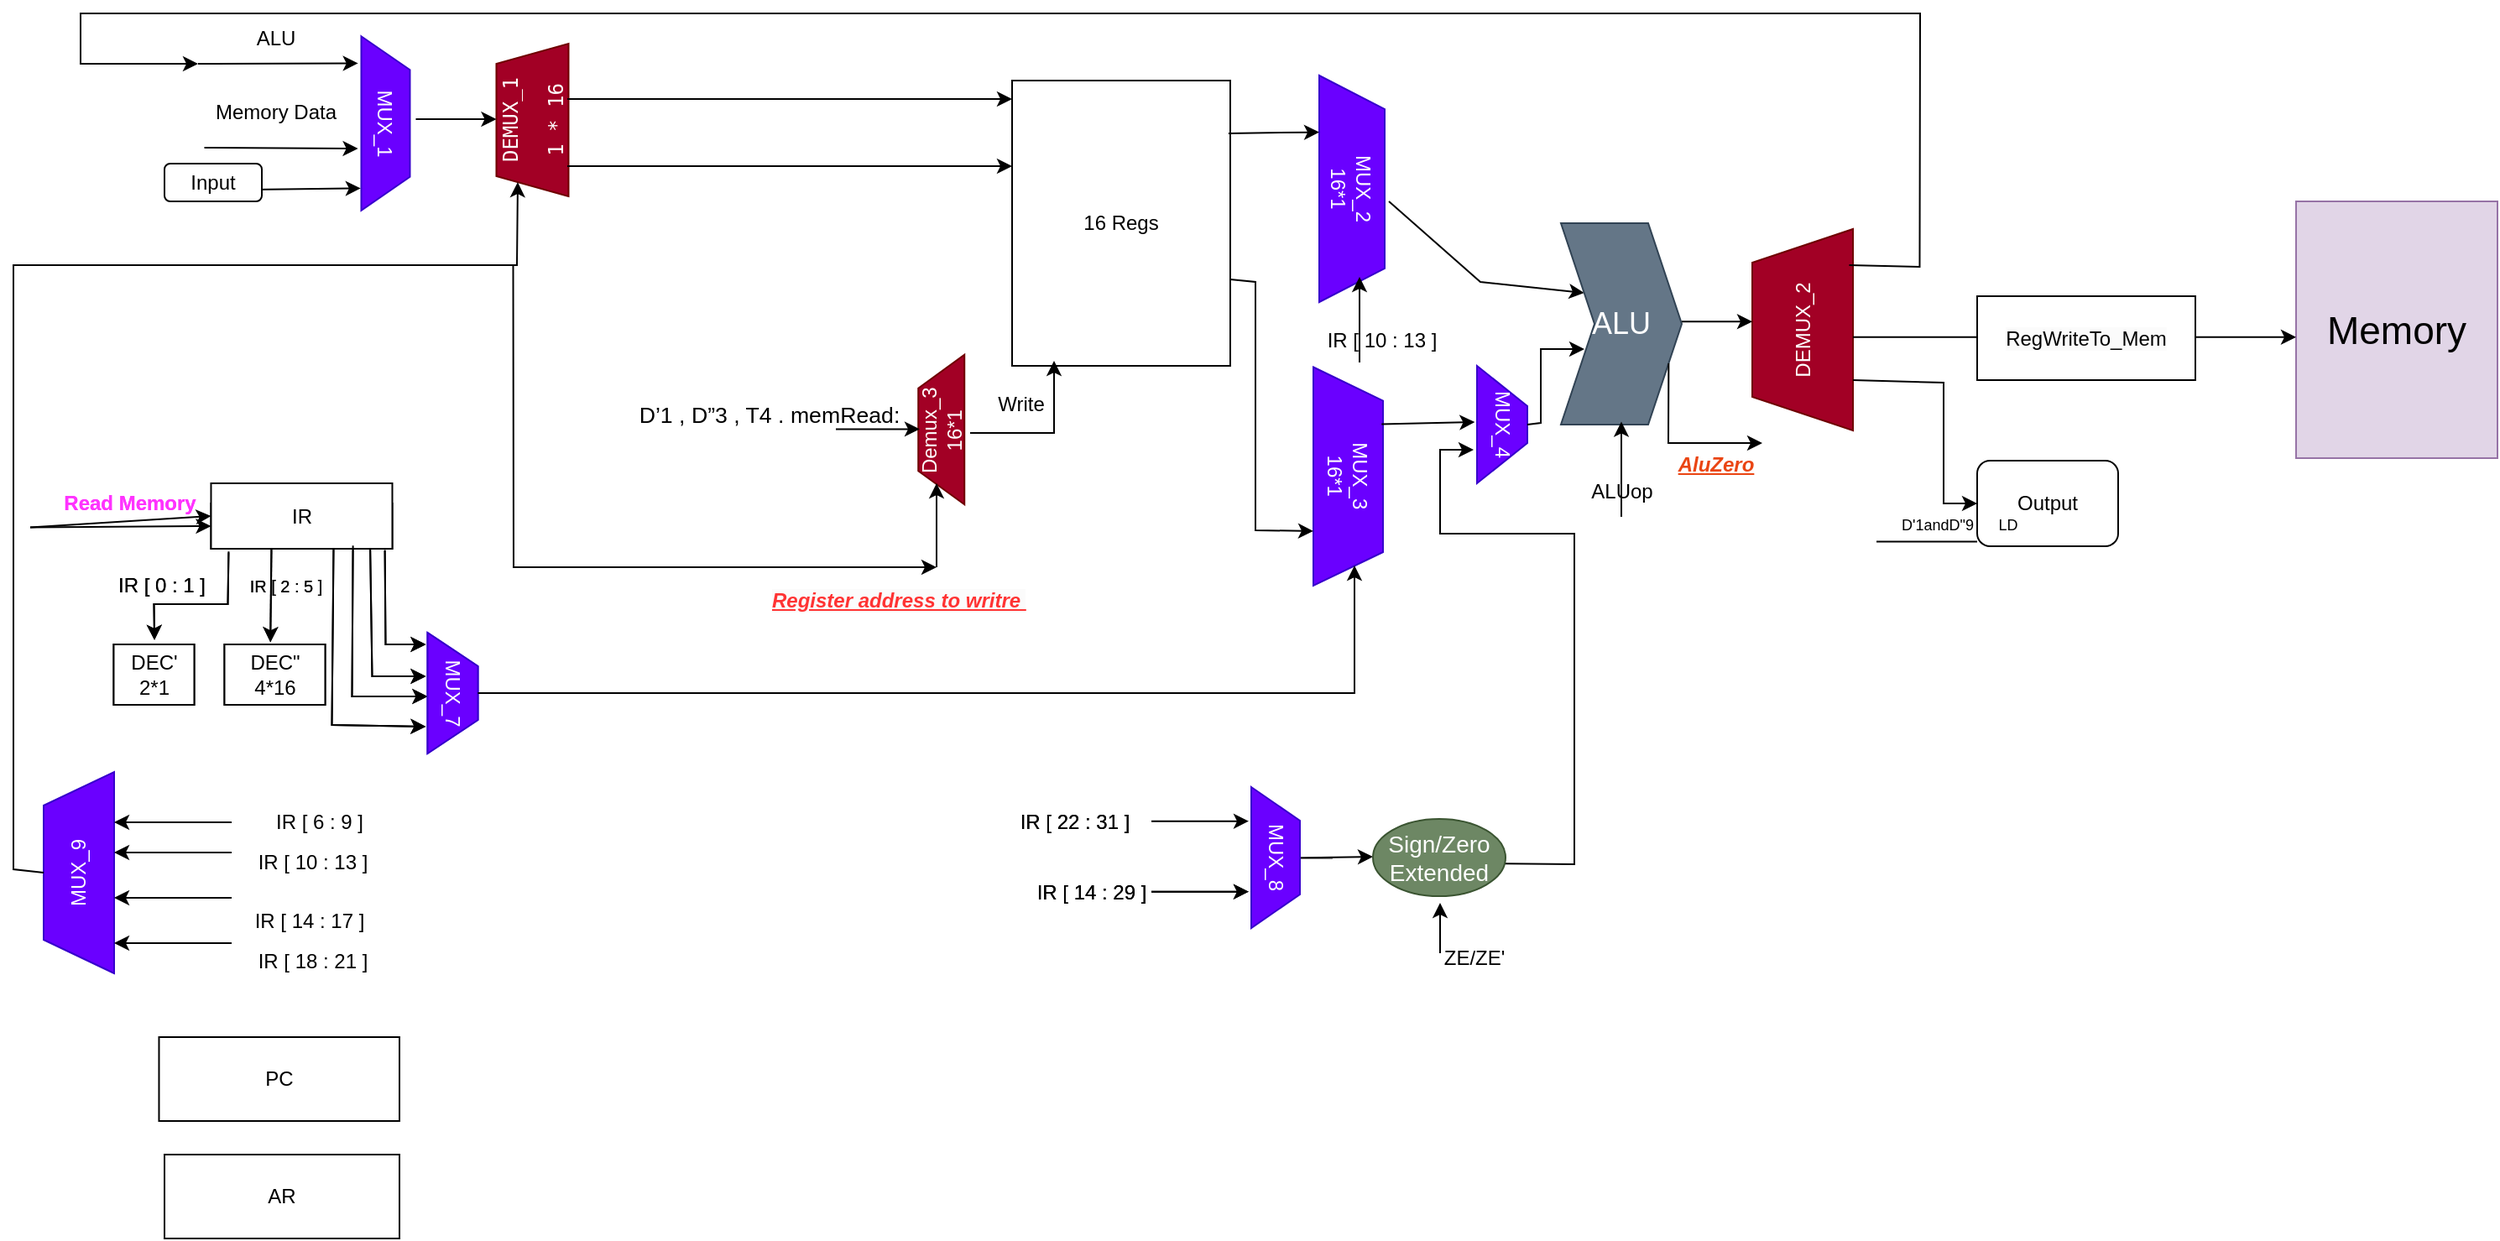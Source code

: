 <mxfile version="22.1.16" type="github">
  <diagram name="Page-1" id="Bb-EMWeqlnFe7wZa1K4K">
    <mxGraphModel dx="1363" dy="1764" grid="1" gridSize="10" guides="1" tooltips="1" connect="1" arrows="1" fold="1" page="1" pageScale="1" pageWidth="1100" pageHeight="850" math="0" shadow="0">
      <root>
        <mxCell id="0" />
        <mxCell id="1" parent="0" />
        <mxCell id="euj-i1NuRjFge6NPLihV-1" value="IR" style="rounded=0;whiteSpace=wrap;html=1;" parent="1" vertex="1">
          <mxGeometry x="147.74" y="-548" width="108" height="27" as="geometry" />
        </mxCell>
        <mxCell id="euj-i1NuRjFge6NPLihV-2" value="" style="endArrow=classic;html=1;rounded=0;exitX=0.095;exitY=1.063;exitDx=0;exitDy=0;exitPerimeter=0;entryX=0;entryY=0.5;entryDx=0;entryDy=0;" parent="1" target="euj-i1NuRjFge6NPLihV-1" edge="1">
          <mxGeometry width="50" height="50" relative="1" as="geometry">
            <mxPoint x="40" y="-533.748" as="sourcePoint" />
            <mxPoint x="147.74" y="-536" as="targetPoint" />
          </mxGeometry>
        </mxCell>
        <mxCell id="euj-i1NuRjFge6NPLihV-3" value="&lt;font color=&quot;#ff33ff&quot;&gt;Read Memory&lt;br&gt;&lt;/font&gt;" style="text;html=1;align=center;verticalAlign=middle;resizable=0;points=[];autosize=1;strokeColor=none;fillColor=none;fontStyle=1" parent="1" vertex="1">
          <mxGeometry x="45.24" y="-560" width="108" height="24" as="geometry" />
        </mxCell>
        <mxCell id="euj-i1NuRjFge6NPLihV-4" value="DEC&#39;&lt;br&gt;2*1" style="rounded=0;whiteSpace=wrap;html=1;" parent="1" vertex="1">
          <mxGeometry x="89.74" y="-464" width="48" height="36" as="geometry" />
        </mxCell>
        <mxCell id="euj-i1NuRjFge6NPLihV-5" value="DEC&quot;&lt;br&gt;4*16" style="rounded=0;whiteSpace=wrap;html=1;" parent="1" vertex="1">
          <mxGeometry x="155.74" y="-464" width="60" height="36" as="geometry" />
        </mxCell>
        <mxCell id="euj-i1NuRjFge6NPLihV-6" value="" style="endArrow=classic;html=1;rounded=0;entryX=0.506;entryY=-0.072;entryDx=0;entryDy=0;entryPerimeter=0;exitX=0.097;exitY=1.059;exitDx=0;exitDy=0;exitPerimeter=0;" parent="1" source="euj-i1NuRjFge6NPLihV-1" target="euj-i1NuRjFge6NPLihV-4" edge="1">
          <mxGeometry width="50" height="50" relative="1" as="geometry">
            <mxPoint x="159.23" y="-521" as="sourcePoint" />
            <mxPoint x="159.23" y="-476" as="targetPoint" />
            <Array as="points">
              <mxPoint x="157.74" y="-488" />
              <mxPoint x="113.74" y="-488" />
            </Array>
          </mxGeometry>
        </mxCell>
        <mxCell id="euj-i1NuRjFge6NPLihV-7" value="" style="endArrow=classic;html=1;rounded=0;exitX=0.611;exitY=1;exitDx=0;exitDy=0;exitPerimeter=0;entryX=0.456;entryY=-0.036;entryDx=0;entryDy=0;entryPerimeter=0;" parent="1" target="euj-i1NuRjFge6NPLihV-5" edge="1">
          <mxGeometry width="50" height="50" relative="1" as="geometry">
            <mxPoint x="183.738" y="-521.0" as="sourcePoint" />
            <mxPoint x="183.75" y="-476" as="targetPoint" />
          </mxGeometry>
        </mxCell>
        <mxCell id="euj-i1NuRjFge6NPLihV-8" value="" style="endArrow=classic;html=1;rounded=0;exitX=0.959;exitY=1.028;exitDx=0;exitDy=0;exitPerimeter=0;entryX=0.12;entryY=1.02;entryDx=0;entryDy=0;entryPerimeter=0;" parent="1" source="euj-i1NuRjFge6NPLihV-1" edge="1">
          <mxGeometry width="50" height="50" relative="1" as="geometry">
            <mxPoint x="231.74" y="-414" as="sourcePoint" />
            <mxPoint x="275.74" y="-464" as="targetPoint" />
            <Array as="points">
              <mxPoint x="251.74" y="-464" />
            </Array>
          </mxGeometry>
        </mxCell>
        <mxCell id="euj-i1NuRjFge6NPLihV-9" value="" style="endArrow=classic;html=1;rounded=0;exitX=0.878;exitY=0.99;exitDx=0;exitDy=0;exitPerimeter=0;entryX=0.391;entryY=1.028;entryDx=0;entryDy=0;entryPerimeter=0;" parent="1" source="euj-i1NuRjFge6NPLihV-1" edge="1">
          <mxGeometry width="50" height="50" relative="1" as="geometry">
            <mxPoint x="231.74" y="-414" as="sourcePoint" />
            <mxPoint x="275.74" y="-445" as="targetPoint" />
            <Array as="points">
              <mxPoint x="243.74" y="-445" />
            </Array>
          </mxGeometry>
        </mxCell>
        <mxCell id="euj-i1NuRjFge6NPLihV-10" value="" style="endArrow=classic;html=1;rounded=0;exitX=0.783;exitY=0.952;exitDx=0;exitDy=0;entryX=0.391;entryY=1.028;entryDx=0;entryDy=0;entryPerimeter=0;exitPerimeter=0;" parent="1" source="euj-i1NuRjFge6NPLihV-1" edge="1">
          <mxGeometry width="50" height="50" relative="1" as="geometry">
            <mxPoint x="243.74" y="-509" as="sourcePoint" />
            <mxPoint x="276.74" y="-433" as="targetPoint" />
            <Array as="points">
              <mxPoint x="231.74" y="-433" />
            </Array>
          </mxGeometry>
        </mxCell>
        <mxCell id="euj-i1NuRjFge6NPLihV-11" value="" style="endArrow=classic;html=1;rounded=0;exitX=0.783;exitY=0.952;exitDx=0;exitDy=0;entryX=0.804;entryY=1.028;entryDx=0;entryDy=0;entryPerimeter=0;exitPerimeter=0;" parent="1" edge="1">
          <mxGeometry width="50" height="50" relative="1" as="geometry">
            <mxPoint x="220.74" y="-521" as="sourcePoint" />
            <mxPoint x="275.74" y="-415" as="targetPoint" />
            <Array as="points">
              <mxPoint x="219.74" y="-416" />
            </Array>
          </mxGeometry>
        </mxCell>
        <mxCell id="euj-i1NuRjFge6NPLihV-12" value="IR [ 0 : 1 ]" style="text;html=1;align=center;verticalAlign=middle;resizable=0;points=[];autosize=1;strokeColor=none;fillColor=none;" parent="1" vertex="1">
          <mxGeometry x="75.74" y="-511" width="84" height="24" as="geometry" />
        </mxCell>
        <mxCell id="euj-i1NuRjFge6NPLihV-13" value="&lt;font style=&quot;font-size: 10px;&quot;&gt;IR [ 2 : 5 ]&lt;/font&gt;" style="text;html=1;align=center;verticalAlign=middle;resizable=0;points=[];autosize=1;strokeColor=none;fillColor=none;rotation=0;" parent="1" vertex="1">
          <mxGeometry x="155.74" y="-511" width="72" height="24" as="geometry" />
        </mxCell>
        <mxCell id="euj-i1NuRjFge6NPLihV-14" value="MUX_7" style="shape=trapezoid;perimeter=trapezoidPerimeter;whiteSpace=wrap;html=1;fixedSize=1;rotation=90;fillColor=#6a00ff;fontColor=#ffffff;strokeColor=#3700CC;" parent="1" vertex="1">
          <mxGeometry x="255.74" y="-450" width="72" height="30" as="geometry" />
        </mxCell>
        <mxCell id="euj-i1NuRjFge6NPLihV-16" value="" style="endArrow=classic;html=1;rounded=0;" parent="1" edge="1">
          <mxGeometry width="50" height="50" relative="1" as="geometry">
            <mxPoint x="708" y="-358.66" as="sourcePoint" />
            <mxPoint x="766" y="-358.66" as="targetPoint" />
          </mxGeometry>
        </mxCell>
        <mxCell id="euj-i1NuRjFge6NPLihV-17" value="" style="endArrow=classic;html=1;rounded=0;" parent="1" edge="1">
          <mxGeometry width="50" height="50" relative="1" as="geometry">
            <mxPoint x="708" y="-316.64" as="sourcePoint" />
            <mxPoint x="766" y="-316.64" as="targetPoint" />
          </mxGeometry>
        </mxCell>
        <mxCell id="euj-i1NuRjFge6NPLihV-18" value="IR [ 14 : 29 ]" style="text;html=1;align=center;verticalAlign=middle;resizable=0;points=[];autosize=1;strokeColor=none;fillColor=none;" parent="1" vertex="1">
          <mxGeometry x="624" y="-327.64" width="96" height="24" as="geometry" />
        </mxCell>
        <mxCell id="euj-i1NuRjFge6NPLihV-20" value="IR [ 22 : 31 ]" style="text;html=1;align=center;verticalAlign=middle;resizable=0;points=[];autosize=1;strokeColor=none;fillColor=none;" parent="1" vertex="1">
          <mxGeometry x="614" y="-370.35" width="96" height="24" as="geometry" />
        </mxCell>
        <mxCell id="euj-i1NuRjFge6NPLihV-21" value="IR" style="rounded=0;whiteSpace=wrap;html=1;" parent="1" vertex="1">
          <mxGeometry x="147.74" y="-560" width="108" height="39" as="geometry" />
        </mxCell>
        <mxCell id="euj-i1NuRjFge6NPLihV-22" value="" style="endArrow=classic;html=1;rounded=0;exitX=0.095;exitY=1.063;exitDx=0;exitDy=0;exitPerimeter=0;entryX=0;entryY=0.5;entryDx=0;entryDy=0;" parent="1" target="euj-i1NuRjFge6NPLihV-21" edge="1">
          <mxGeometry width="50" height="50" relative="1" as="geometry">
            <mxPoint x="40" y="-533.748" as="sourcePoint" />
            <mxPoint x="147.74" y="-536" as="targetPoint" />
          </mxGeometry>
        </mxCell>
        <mxCell id="euj-i1NuRjFge6NPLihV-23" value="&lt;font color=&quot;#ff33ff&quot;&gt;Read Memory&lt;br&gt;&lt;/font&gt;" style="text;html=1;align=center;verticalAlign=middle;resizable=0;points=[];autosize=1;strokeColor=none;fillColor=none;fontStyle=1" parent="1" vertex="1">
          <mxGeometry x="45.24" y="-560" width="108" height="24" as="geometry" />
        </mxCell>
        <mxCell id="euj-i1NuRjFge6NPLihV-24" value="DEC&#39;&lt;br&gt;2*1" style="rounded=0;whiteSpace=wrap;html=1;" parent="1" vertex="1">
          <mxGeometry x="89.74" y="-464" width="48" height="36" as="geometry" />
        </mxCell>
        <mxCell id="euj-i1NuRjFge6NPLihV-25" value="DEC&quot;&lt;br&gt;4*16" style="rounded=0;whiteSpace=wrap;html=1;" parent="1" vertex="1">
          <mxGeometry x="155.74" y="-464" width="60" height="36" as="geometry" />
        </mxCell>
        <mxCell id="euj-i1NuRjFge6NPLihV-26" value="" style="endArrow=classic;html=1;rounded=0;entryX=0.506;entryY=-0.072;entryDx=0;entryDy=0;entryPerimeter=0;exitX=0.097;exitY=1.059;exitDx=0;exitDy=0;exitPerimeter=0;" parent="1" source="euj-i1NuRjFge6NPLihV-21" target="euj-i1NuRjFge6NPLihV-24" edge="1">
          <mxGeometry width="50" height="50" relative="1" as="geometry">
            <mxPoint x="159.23" y="-521" as="sourcePoint" />
            <mxPoint x="159.23" y="-476" as="targetPoint" />
            <Array as="points">
              <mxPoint x="157.74" y="-488" />
              <mxPoint x="113.74" y="-488" />
            </Array>
          </mxGeometry>
        </mxCell>
        <mxCell id="euj-i1NuRjFge6NPLihV-27" value="" style="endArrow=classic;html=1;rounded=0;exitX=0.611;exitY=1;exitDx=0;exitDy=0;exitPerimeter=0;entryX=0.456;entryY=-0.036;entryDx=0;entryDy=0;entryPerimeter=0;" parent="1" target="euj-i1NuRjFge6NPLihV-25" edge="1">
          <mxGeometry width="50" height="50" relative="1" as="geometry">
            <mxPoint x="183.738" y="-521.0" as="sourcePoint" />
            <mxPoint x="183.75" y="-476" as="targetPoint" />
          </mxGeometry>
        </mxCell>
        <mxCell id="euj-i1NuRjFge6NPLihV-28" value="" style="endArrow=classic;html=1;rounded=0;exitX=0.959;exitY=1.028;exitDx=0;exitDy=0;exitPerimeter=0;entryX=0.12;entryY=1.02;entryDx=0;entryDy=0;entryPerimeter=0;" parent="1" source="euj-i1NuRjFge6NPLihV-21" edge="1">
          <mxGeometry width="50" height="50" relative="1" as="geometry">
            <mxPoint x="231.74" y="-414" as="sourcePoint" />
            <mxPoint x="275.74" y="-464" as="targetPoint" />
            <Array as="points">
              <mxPoint x="251.74" y="-464" />
            </Array>
          </mxGeometry>
        </mxCell>
        <mxCell id="euj-i1NuRjFge6NPLihV-29" value="" style="endArrow=classic;html=1;rounded=0;exitX=0.878;exitY=0.99;exitDx=0;exitDy=0;exitPerimeter=0;entryX=0.391;entryY=1.028;entryDx=0;entryDy=0;entryPerimeter=0;" parent="1" source="euj-i1NuRjFge6NPLihV-21" edge="1">
          <mxGeometry width="50" height="50" relative="1" as="geometry">
            <mxPoint x="231.74" y="-414" as="sourcePoint" />
            <mxPoint x="275.74" y="-445" as="targetPoint" />
            <Array as="points">
              <mxPoint x="243.74" y="-445" />
            </Array>
          </mxGeometry>
        </mxCell>
        <mxCell id="euj-i1NuRjFge6NPLihV-30" value="" style="endArrow=classic;html=1;rounded=0;exitX=0.783;exitY=0.952;exitDx=0;exitDy=0;entryX=0.391;entryY=1.028;entryDx=0;entryDy=0;entryPerimeter=0;exitPerimeter=0;" parent="1" source="euj-i1NuRjFge6NPLihV-21" edge="1">
          <mxGeometry width="50" height="50" relative="1" as="geometry">
            <mxPoint x="243.74" y="-509" as="sourcePoint" />
            <mxPoint x="276.74" y="-433" as="targetPoint" />
            <Array as="points">
              <mxPoint x="231.74" y="-433" />
            </Array>
          </mxGeometry>
        </mxCell>
        <mxCell id="euj-i1NuRjFge6NPLihV-31" value="" style="endArrow=classic;html=1;rounded=0;exitX=0.783;exitY=0.952;exitDx=0;exitDy=0;entryX=0.804;entryY=1.028;entryDx=0;entryDy=0;entryPerimeter=0;exitPerimeter=0;" parent="1" edge="1">
          <mxGeometry width="50" height="50" relative="1" as="geometry">
            <mxPoint x="220.74" y="-521" as="sourcePoint" />
            <mxPoint x="275.74" y="-415" as="targetPoint" />
            <Array as="points">
              <mxPoint x="219.74" y="-416" />
            </Array>
          </mxGeometry>
        </mxCell>
        <mxCell id="euj-i1NuRjFge6NPLihV-32" value="IR [ 0 : 1 ]" style="text;html=1;align=center;verticalAlign=middle;resizable=0;points=[];autosize=1;strokeColor=none;fillColor=none;" parent="1" vertex="1">
          <mxGeometry x="75.74" y="-511" width="84" height="24" as="geometry" />
        </mxCell>
        <mxCell id="euj-i1NuRjFge6NPLihV-33" value="&lt;font style=&quot;font-size: 10px;&quot;&gt;IR [ 2 : 5 ]&lt;/font&gt;" style="text;html=1;align=center;verticalAlign=middle;resizable=0;points=[];autosize=1;strokeColor=none;fillColor=none;rotation=0;" parent="1" vertex="1">
          <mxGeometry x="155.74" y="-511" width="72" height="24" as="geometry" />
        </mxCell>
        <mxCell id="euj-i1NuRjFge6NPLihV-34" value="MUX_7" style="shape=trapezoid;perimeter=trapezoidPerimeter;whiteSpace=wrap;html=1;fixedSize=1;rotation=90;fillColor=#6a00ff;fontColor=#ffffff;strokeColor=#3700CC;" parent="1" vertex="1">
          <mxGeometry x="255.74" y="-450" width="72" height="30" as="geometry" />
        </mxCell>
        <mxCell id="euj-i1NuRjFge6NPLihV-35" value="" style="endArrow=classic;html=1;rounded=0;" parent="1" edge="1">
          <mxGeometry width="50" height="50" relative="1" as="geometry">
            <mxPoint x="816" y="-336.79" as="sourcePoint" />
            <mxPoint x="840" y="-337.5" as="targetPoint" />
            <Array as="points">
              <mxPoint x="792" y="-336.79" />
            </Array>
          </mxGeometry>
        </mxCell>
        <mxCell id="euj-i1NuRjFge6NPLihV-37" value="" style="endArrow=classic;html=1;rounded=0;" parent="1" edge="1">
          <mxGeometry width="50" height="50" relative="1" as="geometry">
            <mxPoint x="708" y="-316.64" as="sourcePoint" />
            <mxPoint x="766" y="-316.64" as="targetPoint" />
          </mxGeometry>
        </mxCell>
        <mxCell id="euj-i1NuRjFge6NPLihV-38" value="IR [ 14 : 29 ]" style="text;html=1;align=center;verticalAlign=middle;resizable=0;points=[];autosize=1;strokeColor=none;fillColor=none;" parent="1" vertex="1">
          <mxGeometry x="624" y="-327.64" width="96" height="24" as="geometry" />
        </mxCell>
        <mxCell id="euj-i1NuRjFge6NPLihV-39" value="&lt;font style=&quot;font-size: 14px;&quot;&gt;Sign/Zero Extended&lt;/font&gt;" style="ellipse;whiteSpace=wrap;html=1;fillColor=#6d8764;strokeColor=#3A5431;fontColor=#ffffff;" parent="1" vertex="1">
          <mxGeometry x="840" y="-360" width="79" height="46" as="geometry" />
        </mxCell>
        <mxCell id="euj-i1NuRjFge6NPLihV-40" value="IR [ 22 : 31 ]" style="text;html=1;align=center;verticalAlign=middle;resizable=0;points=[];autosize=1;strokeColor=none;fillColor=none;" parent="1" vertex="1">
          <mxGeometry x="614" y="-370.35" width="96" height="24" as="geometry" />
        </mxCell>
        <mxCell id="euj-i1NuRjFge6NPLihV-41" value="MUX_8" style="shape=trapezoid;perimeter=trapezoidPerimeter;whiteSpace=wrap;html=1;fixedSize=1;rotation=90;fillColor=#6a00ff;fontColor=#ffffff;strokeColor=#3700CC;" parent="1" vertex="1">
          <mxGeometry x="740" y="-351.5" width="84" height="29" as="geometry" />
        </mxCell>
        <mxCell id="euj-i1NuRjFge6NPLihV-44" value="" style="rounded=0;whiteSpace=wrap;html=1;" parent="1" vertex="1">
          <mxGeometry x="625" y="-800" width="130" height="170" as="geometry" />
        </mxCell>
        <mxCell id="euj-i1NuRjFge6NPLihV-45" value="16 Regs" style="text;html=1;strokeColor=none;fillColor=none;align=center;verticalAlign=middle;whiteSpace=wrap;rounded=0;" parent="1" vertex="1">
          <mxGeometry x="660" y="-730" width="60" height="30" as="geometry" />
        </mxCell>
        <mxCell id="euj-i1NuRjFge6NPLihV-52" value="" style="endArrow=none;html=1;rounded=0;" parent="1" edge="1">
          <mxGeometry width="50" height="50" relative="1" as="geometry">
            <mxPoint x="915" y="-600.5" as="sourcePoint" />
            <mxPoint x="915" y="-600.5" as="targetPoint" />
            <Array as="points" />
          </mxGeometry>
        </mxCell>
        <mxCell id="euj-i1NuRjFge6NPLihV-57" value="MUX_2&lt;br&gt;16*1&lt;br&gt;" style="shape=trapezoid;perimeter=trapezoidPerimeter;whiteSpace=wrap;html=1;fixedSize=1;rotation=90;fillColor=#6a00ff;fontColor=#ffffff;strokeColor=#3700CC;" parent="1" vertex="1">
          <mxGeometry x="760" y="-755" width="135" height="39" as="geometry" />
        </mxCell>
        <mxCell id="euj-i1NuRjFge6NPLihV-58" value="MUX_3&lt;br&gt;16*1&lt;br&gt;" style="shape=trapezoid;perimeter=trapezoidPerimeter;whiteSpace=wrap;html=1;fixedSize=1;rotation=90;fillColor=#6a00ff;fontColor=#ffffff;strokeColor=#3700CC;" parent="1" vertex="1">
          <mxGeometry x="760.12" y="-584.87" width="130.25" height="41.5" as="geometry" />
        </mxCell>
        <mxCell id="euj-i1NuRjFge6NPLihV-59" value="" style="endArrow=classic;html=1;rounded=0;entryX=0;entryY=0.25;entryDx=0;entryDy=0;" parent="1" target="euj-i1NuRjFge6NPLihV-61" edge="1">
          <mxGeometry width="50" height="50" relative="1" as="geometry">
            <mxPoint x="849.5" y="-728" as="sourcePoint" />
            <mxPoint x="957" y="-692" as="targetPoint" />
            <Array as="points">
              <mxPoint x="904" y="-680" />
            </Array>
          </mxGeometry>
        </mxCell>
        <mxCell id="euj-i1NuRjFge6NPLihV-60" value="" style="endArrow=classic;html=1;rounded=0;entryX=0.479;entryY=1.044;entryDx=0;entryDy=0;entryPerimeter=0;exitX=0.211;exitY=0.021;exitDx=0;exitDy=0;exitPerimeter=0;" parent="1" target="euj-i1NuRjFge6NPLihV-68" edge="1">
          <mxGeometry width="50" height="50" relative="1" as="geometry">
            <mxPoint x="845.124" y="-595.202" as="sourcePoint" />
            <mxPoint x="904.55" y="-596" as="targetPoint" />
            <Array as="points" />
          </mxGeometry>
        </mxCell>
        <mxCell id="euj-i1NuRjFge6NPLihV-61" value="&lt;font style=&quot;font-size: 18px;&quot;&gt;ALU&lt;/font&gt;" style="shape=step;perimeter=stepPerimeter;whiteSpace=wrap;html=1;fixedSize=1;fillColor=#647687;fontColor=#ffffff;strokeColor=#314354;" parent="1" vertex="1">
          <mxGeometry x="952" y="-715" width="72" height="120" as="geometry" />
        </mxCell>
        <mxCell id="euj-i1NuRjFge6NPLihV-62" value="DEMUX_2" style="shape=trapezoid;perimeter=trapezoidPerimeter;whiteSpace=wrap;html=1;fixedSize=1;rotation=-90;fillColor=#a20025;fontColor=#ffffff;strokeColor=#6F0000;" parent="1" vertex="1">
          <mxGeometry x="1036" y="-681.5" width="120" height="60" as="geometry" />
        </mxCell>
        <mxCell id="euj-i1NuRjFge6NPLihV-63" value="" style="endArrow=classic;html=1;rounded=0;" parent="1" edge="1">
          <mxGeometry width="50" height="50" relative="1" as="geometry">
            <mxPoint x="1024" y="-656.36" as="sourcePoint" />
            <mxPoint x="1066" y="-656.36" as="targetPoint" />
          </mxGeometry>
        </mxCell>
        <mxCell id="euj-i1NuRjFge6NPLihV-64" value="" style="endArrow=classic;html=1;rounded=0;" parent="1" edge="1">
          <mxGeometry width="50" height="50" relative="1" as="geometry">
            <mxPoint x="832" y="-632" as="sourcePoint" />
            <mxPoint x="832" y="-683" as="targetPoint" />
          </mxGeometry>
        </mxCell>
        <mxCell id="euj-i1NuRjFge6NPLihV-67" value="Output" style="rounded=1;whiteSpace=wrap;html=1;" parent="1" vertex="1">
          <mxGeometry x="1200" y="-573.5" width="84" height="51" as="geometry" />
        </mxCell>
        <mxCell id="euj-i1NuRjFge6NPLihV-68" value="MUX_4" style="shape=trapezoid;perimeter=trapezoidPerimeter;whiteSpace=wrap;html=1;fixedSize=1;rotation=90;size=24;fillColor=#6a00ff;fontColor=#ffffff;strokeColor=#3700CC;" parent="1" vertex="1">
          <mxGeometry x="882" y="-610" width="70" height="30" as="geometry" />
        </mxCell>
        <mxCell id="euj-i1NuRjFge6NPLihV-69" value="" style="endArrow=classic;html=1;rounded=0;exitX=0.5;exitY=0;exitDx=0;exitDy=0;" parent="1" source="euj-i1NuRjFge6NPLihV-68" edge="1">
          <mxGeometry width="50" height="50" relative="1" as="geometry">
            <mxPoint x="916" y="-590" as="sourcePoint" />
            <mxPoint x="966" y="-640" as="targetPoint" />
            <Array as="points">
              <mxPoint x="940" y="-596" />
              <mxPoint x="940" y="-640" />
            </Array>
          </mxGeometry>
        </mxCell>
        <mxCell id="euj-i1NuRjFge6NPLihV-70" value="" style="endArrow=none;html=1;rounded=0;" parent="1" edge="1">
          <mxGeometry width="50" height="50" relative="1" as="geometry">
            <mxPoint x="856" y="-596" as="sourcePoint" />
            <mxPoint x="856" y="-596" as="targetPoint" />
            <Array as="points" />
          </mxGeometry>
        </mxCell>
        <mxCell id="euj-i1NuRjFge6NPLihV-71" value="" style="endArrow=none;html=1;rounded=0;" parent="1" edge="1">
          <mxGeometry width="50" height="50" relative="1" as="geometry">
            <mxPoint x="1140" y="-525.25" as="sourcePoint" />
            <mxPoint x="1200" y="-525.25" as="targetPoint" />
          </mxGeometry>
        </mxCell>
        <mxCell id="euj-i1NuRjFge6NPLihV-72" value="&lt;font style=&quot;font-size: 9px;&quot;&gt;D&#39;1andD&quot;9&lt;/font&gt;" style="text;html=1;align=center;verticalAlign=middle;resizable=0;points=[];autosize=1;strokeColor=none;fillColor=none;" parent="1" vertex="1">
          <mxGeometry x="1140" y="-548" width="72" height="24" as="geometry" />
        </mxCell>
        <mxCell id="euj-i1NuRjFge6NPLihV-73" value="&lt;font style=&quot;font-size: 9px;&quot;&gt;LD&lt;/font&gt;" style="text;html=1;align=center;verticalAlign=middle;resizable=0;points=[];autosize=1;strokeColor=none;fillColor=none;" parent="1" vertex="1">
          <mxGeometry x="1200" y="-548" width="36" height="24" as="geometry" />
        </mxCell>
        <mxCell id="euj-i1NuRjFge6NPLihV-74" value="" style="endArrow=classic;html=1;rounded=0;" parent="1" edge="1">
          <mxGeometry width="50" height="50" relative="1" as="geometry">
            <mxPoint x="988" y="-540" as="sourcePoint" />
            <mxPoint x="988" y="-596.75" as="targetPoint" />
            <Array as="points">
              <mxPoint x="988" y="-547" />
            </Array>
          </mxGeometry>
        </mxCell>
        <mxCell id="euj-i1NuRjFge6NPLihV-75" value="ALUop" style="text;html=1;align=center;verticalAlign=middle;resizable=0;points=[];autosize=1;strokeColor=none;fillColor=none;" parent="1" vertex="1">
          <mxGeometry x="958" y="-567.37" width="60" height="24" as="geometry" />
        </mxCell>
        <mxCell id="euj-i1NuRjFge6NPLihV-76" value="" style="endArrow=classic;html=1;rounded=0;exitX=1;exitY=0.75;exitDx=0;exitDy=0;" parent="1" source="euj-i1NuRjFge6NPLihV-61" edge="1">
          <mxGeometry width="50" height="50" relative="1" as="geometry">
            <mxPoint x="1036" y="-618" as="sourcePoint" />
            <mxPoint x="1072" y="-584" as="targetPoint" />
            <Array as="points">
              <mxPoint x="1016" y="-584" />
            </Array>
          </mxGeometry>
        </mxCell>
        <mxCell id="euj-i1NuRjFge6NPLihV-77" value="&lt;b&gt;&lt;font color=&quot;#ea4513&quot;&gt;&lt;i&gt;&lt;u&gt;AluZero&lt;/u&gt;&lt;/i&gt;&lt;/font&gt;&lt;/b&gt;" style="text;html=1;align=center;verticalAlign=middle;resizable=0;points=[];autosize=1;strokeColor=none;fillColor=none;" parent="1" vertex="1">
          <mxGeometry x="1009" y="-586" width="70" height="30" as="geometry" />
        </mxCell>
        <mxCell id="euj-i1NuRjFge6NPLihV-78" value="" style="endArrow=classic;html=1;rounded=0;exitX=0.992;exitY=0.185;exitDx=0;exitDy=0;entryX=0.25;entryY=1;entryDx=0;entryDy=0;exitPerimeter=0;" parent="1" source="euj-i1NuRjFge6NPLihV-44" target="euj-i1NuRjFge6NPLihV-57" edge="1">
          <mxGeometry width="50" height="50" relative="1" as="geometry">
            <mxPoint x="740" y="-690" as="sourcePoint" />
            <mxPoint x="790" y="-740" as="targetPoint" />
          </mxGeometry>
        </mxCell>
        <mxCell id="euj-i1NuRjFge6NPLihV-79" value="" style="endArrow=classic;html=1;rounded=0;exitX=0.992;exitY=0.185;exitDx=0;exitDy=0;entryX=0.75;entryY=1;entryDx=0;entryDy=0;exitPerimeter=0;" parent="1" target="euj-i1NuRjFge6NPLihV-58" edge="1">
          <mxGeometry width="50" height="50" relative="1" as="geometry">
            <mxPoint x="755" y="-681.5" as="sourcePoint" />
            <mxPoint x="809" y="-681.5" as="targetPoint" />
            <Array as="points">
              <mxPoint x="770" y="-680" />
              <mxPoint x="770" y="-532" />
            </Array>
          </mxGeometry>
        </mxCell>
        <mxCell id="euj-i1NuRjFge6NPLihV-80" value="IR [ 10 : 13 ]" style="text;html=1;align=center;verticalAlign=middle;resizable=0;points=[];autosize=1;strokeColor=none;fillColor=none;rotation=0;" parent="1" vertex="1">
          <mxGeometry x="800.37" y="-660" width="90" height="30" as="geometry" />
        </mxCell>
        <mxCell id="euj-i1NuRjFge6NPLihV-81" value="" style="endArrow=classic;html=1;rounded=0;exitX=0.5;exitY=0;exitDx=0;exitDy=0;" parent="1" source="euj-i1NuRjFge6NPLihV-34" edge="1">
          <mxGeometry width="50" height="50" relative="1" as="geometry">
            <mxPoint x="790" y="-103" as="sourcePoint" />
            <mxPoint x="829" y="-511" as="targetPoint" />
            <Array as="points">
              <mxPoint x="829" y="-435" />
            </Array>
          </mxGeometry>
        </mxCell>
        <mxCell id="euj-i1NuRjFge6NPLihV-84" value="" style="endArrow=classic;html=1;rounded=0;" parent="1" edge="1">
          <mxGeometry width="50" height="50" relative="1" as="geometry">
            <mxPoint x="919" y="-333.35" as="sourcePoint" />
            <mxPoint x="900" y="-580" as="targetPoint" />
            <Array as="points">
              <mxPoint x="960" y="-333" />
              <mxPoint x="960" y="-530" />
              <mxPoint x="880" y="-530" />
              <mxPoint x="880" y="-580" />
            </Array>
          </mxGeometry>
        </mxCell>
        <mxCell id="euj-i1NuRjFge6NPLihV-85" value="&lt;font style=&quot;font-size: 23px;&quot;&gt;Memory&lt;/font&gt;" style="rounded=0;whiteSpace=wrap;html=1;fillColor=#e1d5e7;strokeColor=#9673a6;" parent="1" vertex="1">
          <mxGeometry x="1390" y="-728" width="120" height="153" as="geometry" />
        </mxCell>
        <mxCell id="euj-i1NuRjFge6NPLihV-86" value="" style="endArrow=classic;html=1;rounded=0;exitX=0.5;exitY=1;exitDx=0;exitDy=0;entryX=0;entryY=0.5;entryDx=0;entryDy=0;" parent="1" edge="1">
          <mxGeometry width="50" height="50" relative="1" as="geometry">
            <mxPoint x="1126" y="-647.12" as="sourcePoint" />
            <mxPoint x="1390" y="-647.12" as="targetPoint" />
          </mxGeometry>
        </mxCell>
        <mxCell id="euj-i1NuRjFge6NPLihV-88" value="" style="endArrow=classic;html=1;rounded=0;exitX=0.75;exitY=1;exitDx=0;exitDy=0;" parent="1" edge="1">
          <mxGeometry width="50" height="50" relative="1" as="geometry">
            <mxPoint x="1123.74" y="-690" as="sourcePoint" />
            <mxPoint x="140" y="-810" as="targetPoint" />
            <Array as="points">
              <mxPoint x="1165.74" y="-689" />
              <mxPoint x="1166" y="-840" />
              <mxPoint x="70" y="-840" />
              <mxPoint x="70" y="-810" />
            </Array>
          </mxGeometry>
        </mxCell>
        <mxCell id="euj-i1NuRjFge6NPLihV-89" value="&lt;meta charset=&quot;utf-8&quot;&gt;&lt;span style=&quot;color: rgb(0, 0, 0); font-family: Helvetica; font-size: 12px; font-style: normal; font-variant-ligatures: normal; font-variant-caps: normal; font-weight: 400; letter-spacing: normal; orphans: 2; text-align: center; text-indent: 0px; text-transform: none; widows: 2; word-spacing: 0px; -webkit-text-stroke-width: 0px; background-color: rgb(251, 251, 251); text-decoration-thickness: initial; text-decoration-style: initial; text-decoration-color: initial; float: none; display: inline !important;&quot;&gt;RegWriteTo_Mem&lt;/span&gt;" style="rounded=0;whiteSpace=wrap;html=1;" parent="1" vertex="1">
          <mxGeometry x="1200" y="-671.5" width="130" height="50" as="geometry" />
        </mxCell>
        <mxCell id="euj-i1NuRjFge6NPLihV-90" value="" style="endArrow=classic;html=1;rounded=0;entryX=0;entryY=0.5;entryDx=0;entryDy=0;exitX=0.25;exitY=1;exitDx=0;exitDy=0;" parent="1" source="euj-i1NuRjFge6NPLihV-62" target="euj-i1NuRjFge6NPLihV-67" edge="1">
          <mxGeometry width="50" height="50" relative="1" as="geometry">
            <mxPoint x="1030" y="-630" as="sourcePoint" />
            <mxPoint x="1080" y="-680" as="targetPoint" />
            <Array as="points">
              <mxPoint x="1180" y="-620" />
              <mxPoint x="1180" y="-548" />
            </Array>
          </mxGeometry>
        </mxCell>
        <mxCell id="euj-i1NuRjFge6NPLihV-91" value="" style="endArrow=classic;html=1;rounded=0;entryX=0.645;entryY=1.067;entryDx=0;entryDy=0;entryPerimeter=0;" parent="1" target="euj-i1NuRjFge6NPLihV-98" edge="1">
          <mxGeometry width="50" height="50" relative="1" as="geometry">
            <mxPoint x="143.74" y="-760" as="sourcePoint" />
            <mxPoint x="227.74" y="-759.58" as="targetPoint" />
          </mxGeometry>
        </mxCell>
        <mxCell id="euj-i1NuRjFge6NPLihV-92" value="&lt;pre&gt;&lt;font style=&quot;font-size: 12px;&quot;&gt;DEMUX_1&lt;/font&gt;&lt;/pre&gt;&lt;pre&gt;&lt;font style=&quot;font-size: 12px;&quot;&gt;1 * 16&lt;/font&gt;&lt;/pre&gt;" style="shape=trapezoid;perimeter=trapezoidPerimeter;whiteSpace=wrap;html=1;fixedSize=1;rotation=-90;size=12;fillColor=#a20025;fontColor=#ffffff;strokeColor=#6F0000;" parent="1" vertex="1">
          <mxGeometry x="293.74" y="-798" width="91" height="43" as="geometry" />
        </mxCell>
        <mxCell id="euj-i1NuRjFge6NPLihV-93" value="" style="endArrow=classic;html=1;rounded=0;entryX=0;entryY=0;entryDx=0;entryDy=0;" parent="1" edge="1">
          <mxGeometry width="50" height="50" relative="1" as="geometry">
            <mxPoint x="360" y="-789" as="sourcePoint" />
            <mxPoint x="625" y="-789" as="targetPoint" />
          </mxGeometry>
        </mxCell>
        <mxCell id="euj-i1NuRjFge6NPLihV-94" value="Memory Data" style="text;html=1;align=center;verticalAlign=middle;resizable=0;points=[];autosize=1;strokeColor=none;fillColor=none;" parent="1" vertex="1">
          <mxGeometry x="135.74" y="-796" width="100" height="30" as="geometry" />
        </mxCell>
        <mxCell id="euj-i1NuRjFge6NPLihV-95" value="" style="endArrow=classic;html=1;rounded=0;entryX=0.155;entryY=1.065;entryDx=0;entryDy=0;entryPerimeter=0;" parent="1" target="euj-i1NuRjFge6NPLihV-98" edge="1">
          <mxGeometry width="50" height="50" relative="1" as="geometry">
            <mxPoint x="140" y="-810" as="sourcePoint" />
            <mxPoint x="230" y="-810" as="targetPoint" />
          </mxGeometry>
        </mxCell>
        <mxCell id="euj-i1NuRjFge6NPLihV-96" value="ALU" style="text;html=1;align=center;verticalAlign=middle;resizable=0;points=[];autosize=1;strokeColor=none;fillColor=none;" parent="1" vertex="1">
          <mxGeometry x="161.74" y="-837" width="48" height="24" as="geometry" />
        </mxCell>
        <mxCell id="euj-i1NuRjFge6NPLihV-97" value="" style="endArrow=classic;html=1;rounded=0;" parent="1" edge="1">
          <mxGeometry width="50" height="50" relative="1" as="geometry">
            <mxPoint x="360" y="-749" as="sourcePoint" />
            <mxPoint x="625" y="-749" as="targetPoint" />
            <Array as="points">
              <mxPoint x="435" y="-749" />
            </Array>
          </mxGeometry>
        </mxCell>
        <mxCell id="euj-i1NuRjFge6NPLihV-98" value="MUX_1" style="shape=trapezoid;perimeter=trapezoidPerimeter;whiteSpace=wrap;html=1;fixedSize=1;rotation=90;fillColor=#6a00ff;fontColor=#ffffff;strokeColor=#3700CC;" parent="1" vertex="1">
          <mxGeometry x="199.87" y="-789" width="103.74" height="29" as="geometry" />
        </mxCell>
        <mxCell id="euj-i1NuRjFge6NPLihV-99" value="" style="endArrow=classic;html=1;rounded=0;" parent="1" edge="1">
          <mxGeometry width="50" height="50" relative="1" as="geometry">
            <mxPoint x="269.74" y="-777" as="sourcePoint" />
            <mxPoint x="317.74" y="-777" as="targetPoint" />
          </mxGeometry>
        </mxCell>
        <mxCell id="euj-i1NuRjFge6NPLihV-100" value="" style="endArrow=classic;html=1;rounded=0;entryX=0.873;entryY=1.011;entryDx=0;entryDy=0;entryPerimeter=0;" parent="1" target="euj-i1NuRjFge6NPLihV-98" edge="1">
          <mxGeometry width="50" height="50" relative="1" as="geometry">
            <mxPoint x="171.74" y="-735" as="sourcePoint" />
            <mxPoint x="221.74" y="-735" as="targetPoint" />
          </mxGeometry>
        </mxCell>
        <mxCell id="euj-i1NuRjFge6NPLihV-101" value="" style="endArrow=classic;html=1;rounded=0;" parent="1" edge="1">
          <mxGeometry width="50" height="50" relative="1" as="geometry">
            <mxPoint x="600" y="-590" as="sourcePoint" />
            <mxPoint x="650" y="-633" as="targetPoint" />
            <Array as="points">
              <mxPoint x="650" y="-590" />
            </Array>
          </mxGeometry>
        </mxCell>
        <mxCell id="euj-i1NuRjFge6NPLihV-102" value="Write" style="text;html=1;align=center;verticalAlign=middle;resizable=0;points=[];autosize=1;strokeColor=none;fillColor=none;" parent="1" vertex="1">
          <mxGeometry x="600" y="-619" width="60" height="24" as="geometry" />
        </mxCell>
        <mxCell id="euj-i1NuRjFge6NPLihV-103" value="Demux_3&lt;br&gt;16*1" style="shape=trapezoid;perimeter=trapezoidPerimeter;whiteSpace=wrap;html=1;fixedSize=1;rotation=-90;fillColor=#a20025;fontColor=#ffffff;strokeColor=#6F0000;" parent="1" vertex="1">
          <mxGeometry x="538.25" y="-605.75" width="89.24" height="27.5" as="geometry" />
        </mxCell>
        <mxCell id="euj-i1NuRjFge6NPLihV-104" value="" style="endArrow=classic;html=1;rounded=0;" parent="1" edge="1">
          <mxGeometry width="50" height="50" relative="1" as="geometry">
            <mxPoint x="520" y="-592.31" as="sourcePoint" />
            <mxPoint x="570" y="-592.31" as="targetPoint" />
          </mxGeometry>
        </mxCell>
        <mxCell id="euj-i1NuRjFge6NPLihV-105" value="" style="endArrow=classic;html=1;rounded=0;" parent="1" edge="1">
          <mxGeometry width="50" height="50" relative="1" as="geometry">
            <mxPoint x="580" y="-510" as="sourcePoint" />
            <mxPoint x="580" y="-560" as="targetPoint" />
          </mxGeometry>
        </mxCell>
        <mxCell id="euj-i1NuRjFge6NPLihV-106" value="&lt;meta charset=&quot;utf-8&quot;&gt;&lt;b id=&quot;docs-internal-guid-8bd9b326-7fff-f22a-ad19-f83c944f68d6&quot; style=&quot;font-weight:normal;&quot;&gt;&lt;span style=&quot;font-size: 10pt; font-family: Arial, sans-serif; color: rgb(0, 0, 0); background-color: transparent; font-weight: 400; font-style: normal; font-variant: normal; text-decoration: none; vertical-align: baseline;&quot;&gt;D’1 , D”3 , T4 . memRead:&lt;/span&gt;&lt;/b&gt;" style="text;html=1;align=center;verticalAlign=middle;resizable=0;points=[];autosize=1;strokeColor=none;fillColor=none;" parent="1" vertex="1">
          <mxGeometry x="390" y="-619" width="180" height="36" as="geometry" />
        </mxCell>
        <mxCell id="euj-i1NuRjFge6NPLihV-107" value="Input" style="rounded=1;whiteSpace=wrap;html=1;" parent="1" vertex="1">
          <mxGeometry x="120" y="-750.5" width="58" height="22.5" as="geometry" />
        </mxCell>
        <mxCell id="euj-i1NuRjFge6NPLihV-109" value="&lt;span style=&quot;font-family: Helvetica; font-size: 12px; font-variant-ligatures: normal; font-variant-caps: normal; letter-spacing: normal; orphans: 2; text-align: center; text-indent: 0px; text-transform: none; widows: 2; word-spacing: 0px; -webkit-text-stroke-width: 0px; background-color: rgb(251, 251, 251); text-decoration-thickness: initial; text-decoration-style: initial; text-decoration-color: initial; float: none; display: inline !important;&quot;&gt;&lt;font style=&quot;&quot; color=&quot;#ff3333&quot;&gt;&lt;b style=&quot;&quot;&gt;&lt;i&gt;&lt;u&gt;Register address to writre&amp;nbsp;&lt;/u&gt;&lt;/i&gt;&lt;/b&gt;&lt;/font&gt;&lt;/span&gt;" style="text;whiteSpace=wrap;html=1;" parent="1" vertex="1">
          <mxGeometry x="480" y="-504" width="170" height="40" as="geometry" />
        </mxCell>
        <mxCell id="euj-i1NuRjFge6NPLihV-110" value="MUX_9" style="shape=trapezoid;perimeter=trapezoidPerimeter;whiteSpace=wrap;html=1;fixedSize=1;rotation=-90;fillColor=#6a00ff;fontColor=#ffffff;strokeColor=#3700CC;" parent="1" vertex="1">
          <mxGeometry x="9" y="-349" width="120" height="42" as="geometry" />
        </mxCell>
        <mxCell id="euj-i1NuRjFge6NPLihV-111" value="" style="endArrow=classic;html=1;rounded=0;entryX=0.75;entryY=1;entryDx=0;entryDy=0;" parent="1" target="euj-i1NuRjFge6NPLihV-110" edge="1">
          <mxGeometry width="50" height="50" relative="1" as="geometry">
            <mxPoint x="160" y="-358" as="sourcePoint" />
            <mxPoint x="312.5" y="-502" as="targetPoint" />
            <Array as="points" />
          </mxGeometry>
        </mxCell>
        <mxCell id="euj-i1NuRjFge6NPLihV-112" value="" style="endArrow=classic;html=1;rounded=0;entryX=0.5;entryY=1;entryDx=0;entryDy=0;" parent="1" edge="1">
          <mxGeometry width="50" height="50" relative="1" as="geometry">
            <mxPoint x="160" y="-340" as="sourcePoint" />
            <mxPoint x="90" y="-340" as="targetPoint" />
            <Array as="points" />
          </mxGeometry>
        </mxCell>
        <mxCell id="euj-i1NuRjFge6NPLihV-113" value="" style="endArrow=classic;html=1;rounded=0;entryX=0.5;entryY=1;entryDx=0;entryDy=0;" parent="1" edge="1">
          <mxGeometry width="50" height="50" relative="1" as="geometry">
            <mxPoint x="160" y="-313" as="sourcePoint" />
            <mxPoint x="90" y="-313" as="targetPoint" />
            <Array as="points" />
          </mxGeometry>
        </mxCell>
        <mxCell id="euj-i1NuRjFge6NPLihV-114" value="" style="endArrow=classic;html=1;rounded=0;entryX=0.5;entryY=1;entryDx=0;entryDy=0;" parent="1" edge="1">
          <mxGeometry width="50" height="50" relative="1" as="geometry">
            <mxPoint x="160" y="-286" as="sourcePoint" />
            <mxPoint x="90" y="-286" as="targetPoint" />
            <Array as="points" />
          </mxGeometry>
        </mxCell>
        <mxCell id="euj-i1NuRjFge6NPLihV-115" value="IR [ 6 : 9 ]" style="text;html=1;align=center;verticalAlign=middle;resizable=0;points=[];autosize=1;strokeColor=none;fillColor=none;" parent="1" vertex="1">
          <mxGeometry x="169.74" y="-370.35" width="84" height="24" as="geometry" />
        </mxCell>
        <mxCell id="euj-i1NuRjFge6NPLihV-116" value="IR [ 10 : 13 ]" style="text;html=1;align=center;verticalAlign=middle;resizable=0;points=[];autosize=1;strokeColor=none;fillColor=none;" parent="1" vertex="1">
          <mxGeometry x="159.74" y="-346.35" width="96" height="24" as="geometry" />
        </mxCell>
        <mxCell id="euj-i1NuRjFge6NPLihV-117" value="IR [ 14 : 17 ]" style="text;html=1;align=center;verticalAlign=middle;resizable=0;points=[];autosize=1;strokeColor=none;fillColor=none;" parent="1" vertex="1">
          <mxGeometry x="157.74" y="-311.35" width="96" height="24" as="geometry" />
        </mxCell>
        <mxCell id="euj-i1NuRjFge6NPLihV-118" value="IR [ 18 : 21 ]" style="text;html=1;align=center;verticalAlign=middle;resizable=0;points=[];autosize=1;strokeColor=none;fillColor=none;" parent="1" vertex="1">
          <mxGeometry x="159.74" y="-287.35" width="96" height="24" as="geometry" />
        </mxCell>
        <mxCell id="euj-i1NuRjFge6NPLihV-119" value="" style="endArrow=classic;html=1;rounded=0;exitX=0.5;exitY=0;exitDx=0;exitDy=0;entryX=0;entryY=0.25;entryDx=0;entryDy=0;" parent="1" source="euj-i1NuRjFge6NPLihV-110" target="euj-i1NuRjFge6NPLihV-92" edge="1">
          <mxGeometry width="50" height="50" relative="1" as="geometry">
            <mxPoint x="60" y="-460" as="sourcePoint" />
            <mxPoint x="210" y="-880" as="targetPoint" />
            <Array as="points">
              <mxPoint x="30" y="-330" />
              <mxPoint x="30" y="-690" />
              <mxPoint x="170" y="-690" />
              <mxPoint x="330" y="-690" />
            </Array>
          </mxGeometry>
        </mxCell>
        <mxCell id="euj-i1NuRjFge6NPLihV-120" value="PC" style="rounded=0;whiteSpace=wrap;html=1;" parent="1" vertex="1">
          <mxGeometry x="116.74" y="-230" width="143.26" height="50" as="geometry" />
        </mxCell>
        <mxCell id="euj-i1NuRjFge6NPLihV-121" value="AR" style="rounded=0;whiteSpace=wrap;html=1;" parent="1" vertex="1">
          <mxGeometry x="120" y="-160" width="140" height="50" as="geometry" />
        </mxCell>
        <mxCell id="euj-i1NuRjFge6NPLihV-122" value="" style="endArrow=classic;html=1;rounded=0;" parent="1" edge="1">
          <mxGeometry width="50" height="50" relative="1" as="geometry">
            <mxPoint x="880" y="-280" as="sourcePoint" />
            <mxPoint x="880" y="-310" as="targetPoint" />
          </mxGeometry>
        </mxCell>
        <mxCell id="euj-i1NuRjFge6NPLihV-123" value="ZE/ZE&#39;" style="text;html=1;align=center;verticalAlign=middle;resizable=0;points=[];autosize=1;strokeColor=none;fillColor=none;" parent="1" vertex="1">
          <mxGeometry x="870" y="-292" width="60" height="30" as="geometry" />
        </mxCell>
        <mxCell id="-saxaBCca3jis8pv1up4-1" value="" style="endArrow=classic;html=1;rounded=0;" edge="1" parent="1">
          <mxGeometry width="50" height="50" relative="1" as="geometry">
            <mxPoint x="327.74" y="-690" as="sourcePoint" />
            <mxPoint x="580" y="-510" as="targetPoint" />
            <Array as="points">
              <mxPoint x="328" y="-510" />
            </Array>
          </mxGeometry>
        </mxCell>
      </root>
    </mxGraphModel>
  </diagram>
</mxfile>
